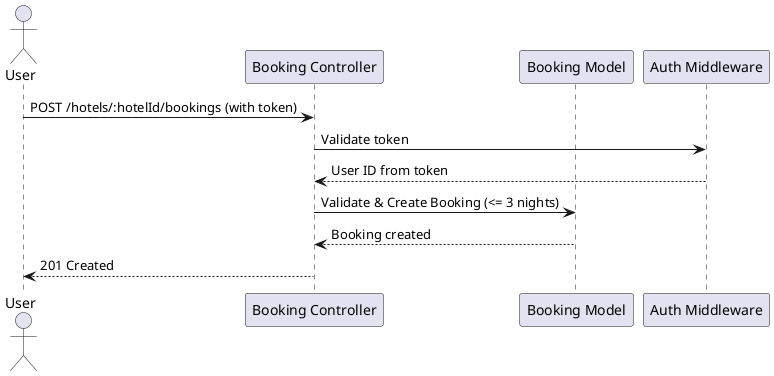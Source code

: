 @startuml
actor User
participant "Booking Controller" as Booking
participant "Booking Model" as DB
participant "Auth Middleware" as Auth

User -> Booking : POST /hotels/:hotelId/bookings (with token)
Booking -> Auth : Validate token
Auth --> Booking : User ID from token
Booking -> DB : Validate & Create Booking (<= 3 nights)
DB --> Booking : Booking created
Booking --> User : 201 Created
@enduml

